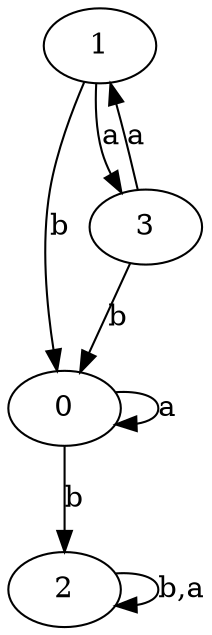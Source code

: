 digraph {
 ranksep=0.5;
 d2tdocpreamble = "\usetikzlibrary{automata}";
 d2tfigpreamble = "\tikzstyle{every state}= [ draw=blue!50,very thick,fill=blue!20]  \tikzstyle{auto}= [fill=white]";
 node [style="state"];
 edge [lblstyle="auto",topath="bend right", len=4  ]
  "0" [label="0",];
  "1" [label="1",];
  "2" [label="2",];
  "3" [label="3",style = "state, initial, accepting"];
  "0" -> "0" [label="a",topath="loop above"];
  "0" -> "2" [label="b"];
  "1" -> "0" [label="b"];
  "1" -> "3" [label="a"];
  "2" -> "2" [label="b,a",topath="loop above"];
  "3" -> "0" [label="b"];
  "3" -> "1" [label="a"];
}